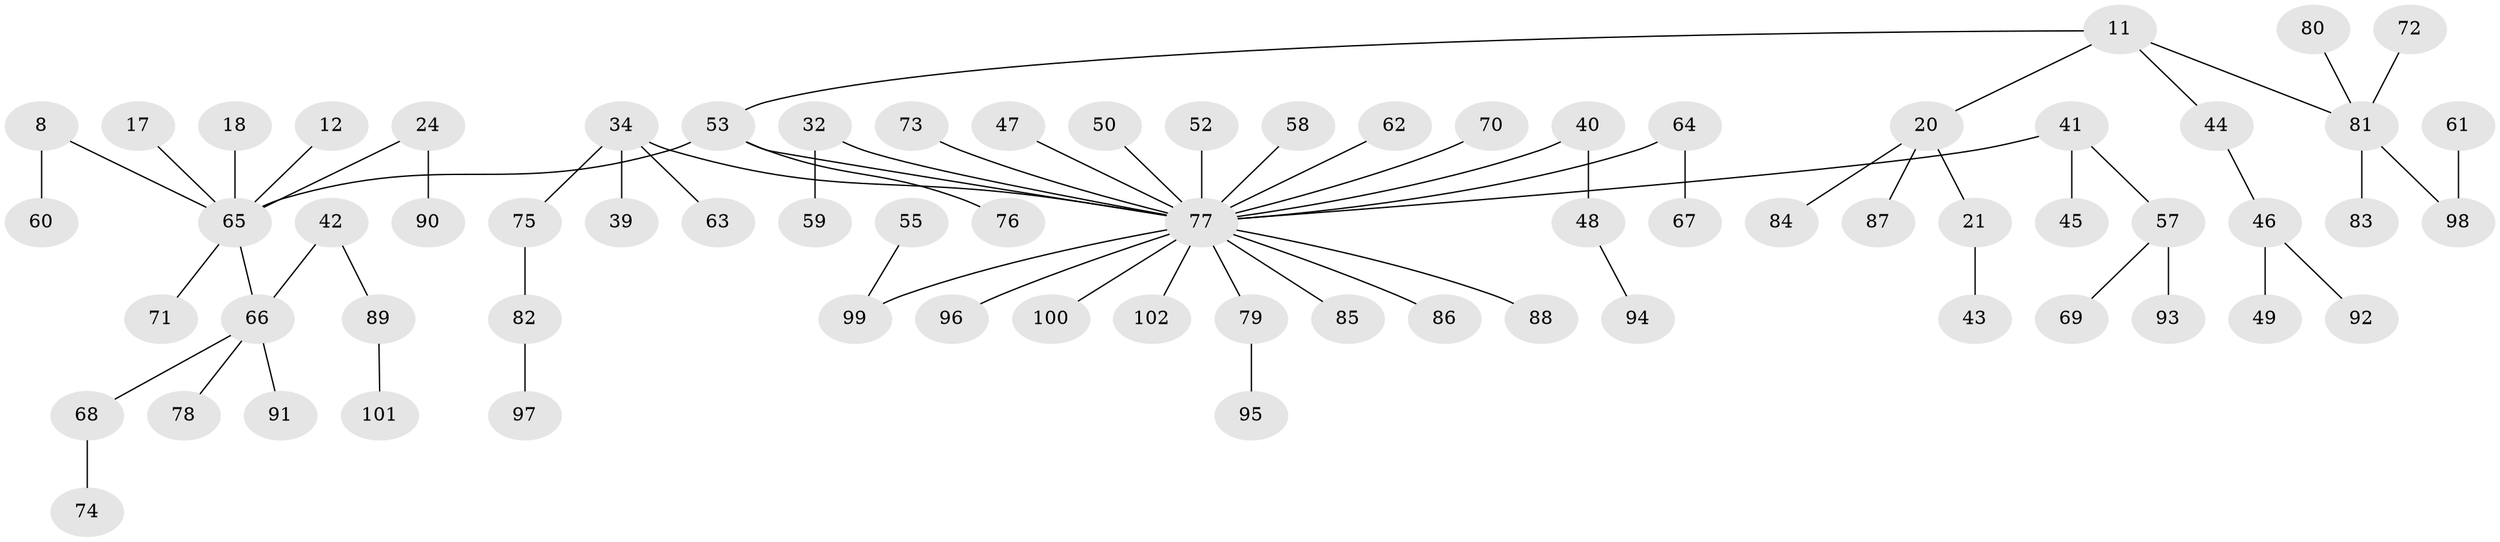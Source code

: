 // original degree distribution, {4: 0.08823529411764706, 5: 0.029411764705882353, 2: 0.23529411764705882, 3: 0.10784313725490197, 1: 0.5196078431372549, 8: 0.00980392156862745, 9: 0.00980392156862745}
// Generated by graph-tools (version 1.1) at 2025/56/03/04/25 21:56:10]
// undirected, 71 vertices, 70 edges
graph export_dot {
graph [start="1"]
  node [color=gray90,style=filled];
  8;
  11;
  12;
  17;
  18;
  20;
  21;
  24;
  32;
  34 [super="+16+33"];
  39;
  40;
  41 [super="+37"];
  42;
  43;
  44;
  45;
  46;
  47;
  48;
  49;
  50;
  52;
  53 [super="+7+9"];
  55;
  57;
  58;
  59;
  60;
  61;
  62;
  63;
  64 [super="+51"];
  65 [super="+10+38"];
  66 [super="+23+56"];
  67;
  68;
  69;
  70;
  71;
  72;
  73;
  74;
  75;
  76;
  77 [super="+30+54+27+31+29"];
  78;
  79;
  80;
  81 [super="+13+19"];
  82;
  83;
  84;
  85;
  86;
  87;
  88;
  89;
  90;
  91;
  92;
  93;
  94;
  95;
  96;
  97;
  98 [super="+36"];
  99 [super="+25"];
  100;
  101;
  102;
  8 -- 60;
  8 -- 65;
  11 -- 20;
  11 -- 44;
  11 -- 81;
  11 -- 53;
  12 -- 65;
  17 -- 65;
  18 -- 65;
  20 -- 21;
  20 -- 84;
  20 -- 87;
  21 -- 43;
  24 -- 90;
  24 -- 65;
  32 -- 59;
  32 -- 77;
  34 -- 39;
  34 -- 63;
  34 -- 75;
  34 -- 77;
  40 -- 48;
  40 -- 77;
  41 -- 45;
  41 -- 77;
  41 -- 57;
  42 -- 89;
  42 -- 66;
  44 -- 46;
  46 -- 49;
  46 -- 92;
  47 -- 77;
  48 -- 94;
  50 -- 77;
  52 -- 77;
  53 -- 76;
  53 -- 77;
  53 -- 65;
  55 -- 99;
  57 -- 69;
  57 -- 93;
  58 -- 77;
  61 -- 98;
  62 -- 77;
  64 -- 67;
  64 -- 77;
  65 -- 71;
  65 -- 66;
  66 -- 91;
  66 -- 78;
  66 -- 68;
  68 -- 74;
  70 -- 77;
  72 -- 81;
  73 -- 77;
  75 -- 82;
  77 -- 86;
  77 -- 96;
  77 -- 102;
  77 -- 79;
  77 -- 85;
  77 -- 88;
  77 -- 99;
  77 -- 100;
  79 -- 95;
  80 -- 81;
  81 -- 83;
  81 -- 98;
  82 -- 97;
  89 -- 101;
}
